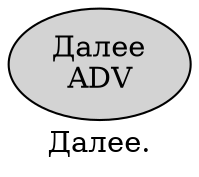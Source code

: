 digraph SENTENCE_3240 {
	graph [label="Далее."]
	node [style=filled]
		0 [label="Далее
ADV" color="" fillcolor=lightgray penwidth=1 shape=ellipse]
}